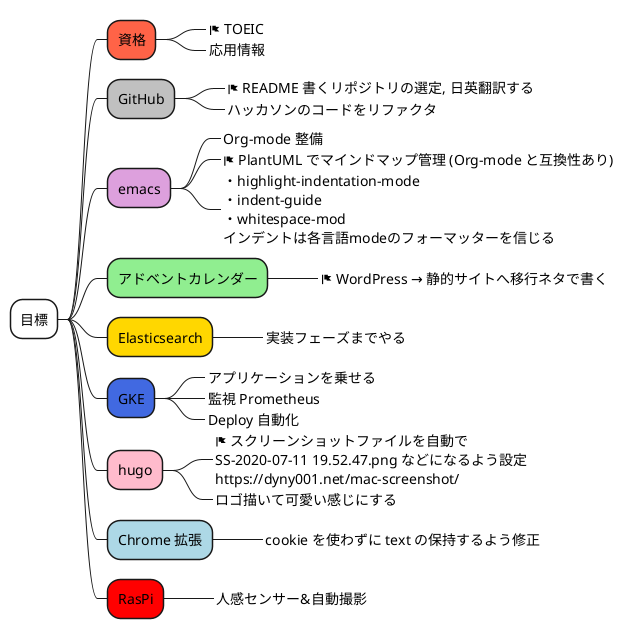 @startmindmap
*[#white] 目標
**[#tomato] 資格
***_ <&flag> TOEIC
***_ 応用情報
**[#silver] GitHub
***_ <&flag> README 書くリポジトリの選定, 日英翻訳する
***_ ハッカソンのコードをリファクタ
**[#plum] emacs
***_ Org-mode 整備
***_ <&flag> PlantUML でマインドマップ管理 (Org-mode と互換性あり)
***_ ・highlight-indentation-mode \n・indent-guide \n・whitespace-mod \nインデントは各言語modeのフォーマッターを信じる
**[#lightgreen] アドベントカレンダー
***_ <&flag> WordPress → 静的サイトへ移行ネタで書く
**[#gold] Elasticsearch
***_ 実装フェーズまでやる
**[#royalblue] GKE
***_ アプリケーションを乗せる
***_ 監視 Prometheus
***_ Deploy 自動化 
**[#FFBBCC] hugo
***_ <&flag> スクリーンショットファイルを自動で \nSS-2020-07-11 19.52.47.png などになるよう設定 \nhttps://dyny001.net/mac-screenshot/
***_ ロゴ描いて可愛い感じにする
**[#lightblue] Chrome 拡張
***_ cookie を使わずに text の保持するよう修正
**[#red] RasPi
***_ 人感センサー&自動撮影
@endmindmap
